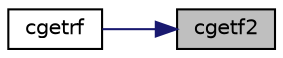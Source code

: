 digraph "cgetf2"
{
 // LATEX_PDF_SIZE
  edge [fontname="Helvetica",fontsize="10",labelfontname="Helvetica",labelfontsize="10"];
  node [fontname="Helvetica",fontsize="10",shape=record];
  rankdir="RL";
  Node1 [label="cgetf2",height=0.2,width=0.4,color="black", fillcolor="grey75", style="filled", fontcolor="black",tooltip="CGETF2 computes the LU factorization of a general m-by-n matrix using partial pivoting with row inter..."];
  Node1 -> Node2 [dir="back",color="midnightblue",fontsize="10",style="solid",fontname="Helvetica"];
  Node2 [label="cgetrf",height=0.2,width=0.4,color="black", fillcolor="white", style="filled",URL="$VARIANTS_2lu_2CR_2cgetrf_8f.html#aed8e85049ecfb314d259bfdb3908a60d",tooltip="CGETRF VARIANT: Crout Level 3 BLAS version of the algorithm."];
}
